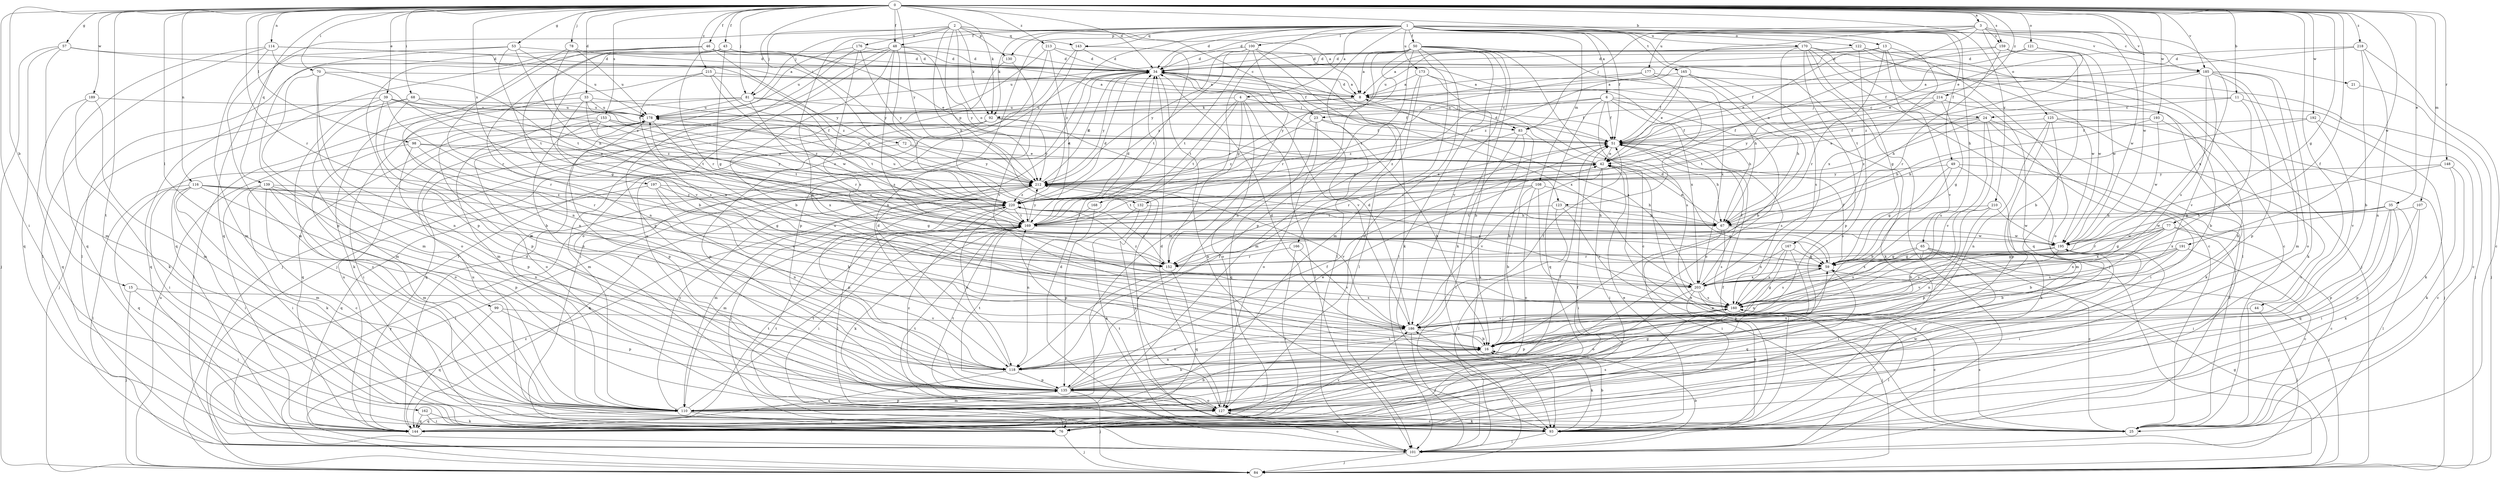 strict digraph  {
0;
1;
2;
3;
4;
6;
8;
11;
13;
15;
16;
21;
23;
24;
25;
33;
34;
35;
39;
42;
43;
44;
46;
48;
49;
50;
51;
53;
57;
59;
65;
67;
68;
70;
72;
76;
77;
78;
81;
83;
84;
92;
93;
98;
99;
100;
101;
107;
108;
110;
114;
116;
118;
121;
122;
123;
125;
127;
130;
132;
135;
139;
143;
144;
148;
152;
153;
159;
160;
162;
165;
166;
167;
168;
169;
170;
173;
176;
177;
178;
185;
186;
189;
191;
192;
193;
195;
197;
203;
210;
212;
213;
214;
215;
218;
220;
0 -> 3  [label=a];
0 -> 11  [label=b];
0 -> 13  [label=b];
0 -> 15  [label=b];
0 -> 33  [label=d];
0 -> 34  [label=d];
0 -> 35  [label=e];
0 -> 39  [label=e];
0 -> 42  [label=e];
0 -> 43  [label=f];
0 -> 44  [label=f];
0 -> 46  [label=f];
0 -> 48  [label=f];
0 -> 53  [label=g];
0 -> 57  [label=g];
0 -> 59  [label=g];
0 -> 68  [label=i];
0 -> 70  [label=i];
0 -> 72  [label=i];
0 -> 76  [label=i];
0 -> 77  [label=j];
0 -> 78  [label=j];
0 -> 81  [label=j];
0 -> 92  [label=k];
0 -> 98  [label=l];
0 -> 99  [label=l];
0 -> 107  [label=m];
0 -> 114  [label=n];
0 -> 116  [label=n];
0 -> 121  [label=o];
0 -> 139  [label=q];
0 -> 148  [label=r];
0 -> 152  [label=r];
0 -> 153  [label=s];
0 -> 159  [label=s];
0 -> 162  [label=t];
0 -> 185  [label=v];
0 -> 189  [label=w];
0 -> 191  [label=w];
0 -> 192  [label=w];
0 -> 193  [label=w];
0 -> 195  [label=w];
0 -> 197  [label=x];
0 -> 210  [label=y];
0 -> 212  [label=y];
0 -> 213  [label=z];
0 -> 214  [label=z];
0 -> 215  [label=z];
0 -> 218  [label=z];
1 -> 4  [label=a];
1 -> 6  [label=a];
1 -> 21  [label=c];
1 -> 34  [label=d];
1 -> 48  [label=f];
1 -> 49  [label=f];
1 -> 50  [label=f];
1 -> 51  [label=f];
1 -> 65  [label=h];
1 -> 81  [label=j];
1 -> 92  [label=k];
1 -> 100  [label=l];
1 -> 108  [label=m];
1 -> 118  [label=n];
1 -> 122  [label=o];
1 -> 130  [label=p];
1 -> 143  [label=q];
1 -> 152  [label=r];
1 -> 165  [label=t];
1 -> 166  [label=t];
1 -> 167  [label=t];
1 -> 170  [label=u];
1 -> 173  [label=u];
1 -> 185  [label=v];
1 -> 203  [label=x];
1 -> 220  [label=z];
2 -> 8  [label=a];
2 -> 16  [label=b];
2 -> 23  [label=c];
2 -> 67  [label=h];
2 -> 81  [label=j];
2 -> 92  [label=k];
2 -> 123  [label=o];
2 -> 130  [label=p];
2 -> 132  [label=p];
2 -> 143  [label=q];
2 -> 144  [label=q];
2 -> 176  [label=u];
3 -> 34  [label=d];
3 -> 83  [label=j];
3 -> 123  [label=o];
3 -> 125  [label=o];
3 -> 159  [label=s];
3 -> 177  [label=u];
3 -> 185  [label=v];
3 -> 195  [label=w];
3 -> 203  [label=x];
3 -> 212  [label=y];
4 -> 83  [label=j];
4 -> 101  [label=l];
4 -> 127  [label=o];
4 -> 132  [label=p];
4 -> 168  [label=t];
4 -> 169  [label=t];
4 -> 178  [label=u];
6 -> 23  [label=c];
6 -> 24  [label=c];
6 -> 51  [label=f];
6 -> 67  [label=h];
6 -> 127  [label=o];
6 -> 144  [label=q];
6 -> 160  [label=s];
6 -> 220  [label=z];
8 -> 34  [label=d];
8 -> 51  [label=f];
8 -> 83  [label=j];
8 -> 92  [label=k];
8 -> 178  [label=u];
11 -> 24  [label=c];
11 -> 25  [label=c];
11 -> 83  [label=j];
11 -> 160  [label=s];
13 -> 34  [label=d];
13 -> 42  [label=e];
13 -> 127  [label=o];
13 -> 144  [label=q];
13 -> 152  [label=r];
13 -> 186  [label=v];
13 -> 220  [label=z];
15 -> 76  [label=i];
15 -> 84  [label=j];
15 -> 160  [label=s];
16 -> 34  [label=d];
16 -> 93  [label=k];
16 -> 118  [label=n];
21 -> 84  [label=j];
23 -> 16  [label=b];
23 -> 51  [label=f];
23 -> 127  [label=o];
23 -> 144  [label=q];
23 -> 220  [label=z];
24 -> 42  [label=e];
24 -> 51  [label=f];
24 -> 76  [label=i];
24 -> 93  [label=k];
24 -> 160  [label=s];
24 -> 186  [label=v];
24 -> 220  [label=z];
25 -> 42  [label=e];
25 -> 160  [label=s];
25 -> 169  [label=t];
33 -> 93  [label=k];
33 -> 169  [label=t];
33 -> 178  [label=u];
33 -> 203  [label=x];
33 -> 212  [label=y];
33 -> 220  [label=z];
34 -> 8  [label=a];
34 -> 76  [label=i];
34 -> 93  [label=k];
34 -> 186  [label=v];
34 -> 203  [label=x];
34 -> 212  [label=y];
35 -> 67  [label=h];
35 -> 76  [label=i];
35 -> 93  [label=k];
35 -> 135  [label=p];
35 -> 144  [label=q];
35 -> 195  [label=w];
35 -> 203  [label=x];
39 -> 25  [label=c];
39 -> 51  [label=f];
39 -> 135  [label=p];
39 -> 144  [label=q];
39 -> 152  [label=r];
39 -> 178  [label=u];
39 -> 220  [label=z];
42 -> 34  [label=d];
42 -> 76  [label=i];
42 -> 186  [label=v];
42 -> 212  [label=y];
43 -> 34  [label=d];
43 -> 42  [label=e];
43 -> 59  [label=g];
43 -> 118  [label=n];
43 -> 144  [label=q];
43 -> 152  [label=r];
43 -> 186  [label=v];
44 -> 101  [label=l];
44 -> 186  [label=v];
46 -> 16  [label=b];
46 -> 34  [label=d];
46 -> 51  [label=f];
46 -> 101  [label=l];
46 -> 118  [label=n];
46 -> 135  [label=p];
46 -> 212  [label=y];
46 -> 220  [label=z];
48 -> 16  [label=b];
48 -> 34  [label=d];
48 -> 110  [label=m];
48 -> 127  [label=o];
48 -> 160  [label=s];
48 -> 169  [label=t];
48 -> 178  [label=u];
48 -> 212  [label=y];
49 -> 16  [label=b];
49 -> 25  [label=c];
49 -> 59  [label=g];
49 -> 93  [label=k];
49 -> 212  [label=y];
50 -> 8  [label=a];
50 -> 25  [label=c];
50 -> 34  [label=d];
50 -> 93  [label=k];
50 -> 101  [label=l];
50 -> 110  [label=m];
50 -> 118  [label=n];
50 -> 127  [label=o];
50 -> 135  [label=p];
50 -> 152  [label=r];
50 -> 178  [label=u];
50 -> 186  [label=v];
50 -> 203  [label=x];
51 -> 42  [label=e];
51 -> 67  [label=h];
51 -> 152  [label=r];
51 -> 160  [label=s];
53 -> 34  [label=d];
53 -> 67  [label=h];
53 -> 110  [label=m];
53 -> 135  [label=p];
53 -> 169  [label=t];
53 -> 178  [label=u];
57 -> 34  [label=d];
57 -> 84  [label=j];
57 -> 110  [label=m];
57 -> 144  [label=q];
57 -> 212  [label=y];
59 -> 34  [label=d];
59 -> 51  [label=f];
59 -> 144  [label=q];
59 -> 160  [label=s];
59 -> 203  [label=x];
65 -> 25  [label=c];
65 -> 59  [label=g];
65 -> 76  [label=i];
65 -> 84  [label=j];
65 -> 160  [label=s];
65 -> 203  [label=x];
67 -> 42  [label=e];
67 -> 76  [label=i];
67 -> 160  [label=s];
67 -> 195  [label=w];
68 -> 16  [label=b];
68 -> 84  [label=j];
68 -> 110  [label=m];
68 -> 178  [label=u];
68 -> 220  [label=z];
70 -> 8  [label=a];
70 -> 59  [label=g];
70 -> 110  [label=m];
70 -> 118  [label=n];
70 -> 127  [label=o];
72 -> 42  [label=e];
72 -> 76  [label=i];
72 -> 212  [label=y];
76 -> 84  [label=j];
76 -> 169  [label=t];
77 -> 16  [label=b];
77 -> 25  [label=c];
77 -> 59  [label=g];
77 -> 76  [label=i];
77 -> 152  [label=r];
77 -> 195  [label=w];
77 -> 203  [label=x];
78 -> 34  [label=d];
78 -> 152  [label=r];
78 -> 178  [label=u];
78 -> 220  [label=z];
81 -> 51  [label=f];
81 -> 101  [label=l];
81 -> 110  [label=m];
81 -> 152  [label=r];
81 -> 169  [label=t];
81 -> 178  [label=u];
83 -> 16  [label=b];
83 -> 93  [label=k];
83 -> 101  [label=l];
83 -> 220  [label=z];
84 -> 59  [label=g];
84 -> 178  [label=u];
84 -> 186  [label=v];
84 -> 212  [label=y];
84 -> 220  [label=z];
92 -> 51  [label=f];
92 -> 110  [label=m];
92 -> 135  [label=p];
92 -> 144  [label=q];
92 -> 212  [label=y];
93 -> 16  [label=b];
93 -> 42  [label=e];
93 -> 51  [label=f];
93 -> 101  [label=l];
93 -> 169  [label=t];
93 -> 178  [label=u];
93 -> 212  [label=y];
98 -> 42  [label=e];
98 -> 127  [label=o];
98 -> 135  [label=p];
98 -> 152  [label=r];
98 -> 212  [label=y];
99 -> 135  [label=p];
99 -> 144  [label=q];
99 -> 186  [label=v];
100 -> 34  [label=d];
100 -> 93  [label=k];
100 -> 101  [label=l];
100 -> 110  [label=m];
100 -> 169  [label=t];
100 -> 212  [label=y];
100 -> 220  [label=z];
101 -> 16  [label=b];
101 -> 34  [label=d];
101 -> 42  [label=e];
101 -> 84  [label=j];
101 -> 127  [label=o];
107 -> 67  [label=h];
107 -> 101  [label=l];
107 -> 135  [label=p];
108 -> 16  [label=b];
108 -> 67  [label=h];
108 -> 76  [label=i];
108 -> 127  [label=o];
108 -> 169  [label=t];
108 -> 220  [label=z];
110 -> 16  [label=b];
110 -> 25  [label=c];
110 -> 51  [label=f];
110 -> 59  [label=g];
110 -> 76  [label=i];
110 -> 135  [label=p];
110 -> 144  [label=q];
110 -> 169  [label=t];
110 -> 212  [label=y];
114 -> 8  [label=a];
114 -> 34  [label=d];
114 -> 101  [label=l];
114 -> 110  [label=m];
114 -> 144  [label=q];
114 -> 169  [label=t];
116 -> 59  [label=g];
116 -> 76  [label=i];
116 -> 101  [label=l];
116 -> 110  [label=m];
116 -> 135  [label=p];
116 -> 144  [label=q];
116 -> 160  [label=s];
116 -> 220  [label=z];
118 -> 34  [label=d];
118 -> 51  [label=f];
118 -> 135  [label=p];
118 -> 144  [label=q];
118 -> 160  [label=s];
121 -> 34  [label=d];
121 -> 51  [label=f];
121 -> 195  [label=w];
121 -> 220  [label=z];
122 -> 25  [label=c];
122 -> 34  [label=d];
122 -> 84  [label=j];
122 -> 101  [label=l];
122 -> 127  [label=o];
122 -> 178  [label=u];
123 -> 67  [label=h];
123 -> 101  [label=l];
123 -> 160  [label=s];
123 -> 169  [label=t];
125 -> 25  [label=c];
125 -> 51  [label=f];
125 -> 84  [label=j];
125 -> 110  [label=m];
125 -> 118  [label=n];
125 -> 135  [label=p];
127 -> 34  [label=d];
127 -> 93  [label=k];
127 -> 169  [label=t];
127 -> 220  [label=z];
130 -> 84  [label=j];
130 -> 186  [label=v];
132 -> 67  [label=h];
132 -> 93  [label=k];
132 -> 135  [label=p];
135 -> 16  [label=b];
135 -> 42  [label=e];
135 -> 51  [label=f];
135 -> 84  [label=j];
135 -> 110  [label=m];
135 -> 127  [label=o];
135 -> 169  [label=t];
139 -> 25  [label=c];
139 -> 76  [label=i];
139 -> 93  [label=k];
139 -> 110  [label=m];
139 -> 118  [label=n];
139 -> 186  [label=v];
139 -> 220  [label=z];
143 -> 34  [label=d];
143 -> 101  [label=l];
143 -> 135  [label=p];
143 -> 169  [label=t];
144 -> 34  [label=d];
144 -> 51  [label=f];
144 -> 160  [label=s];
144 -> 169  [label=t];
144 -> 178  [label=u];
144 -> 186  [label=v];
144 -> 195  [label=w];
148 -> 25  [label=c];
148 -> 59  [label=g];
148 -> 93  [label=k];
148 -> 212  [label=y];
152 -> 144  [label=q];
152 -> 220  [label=z];
153 -> 42  [label=e];
153 -> 51  [label=f];
153 -> 76  [label=i];
153 -> 118  [label=n];
153 -> 127  [label=o];
153 -> 169  [label=t];
153 -> 220  [label=z];
159 -> 16  [label=b];
159 -> 34  [label=d];
159 -> 51  [label=f];
159 -> 152  [label=r];
159 -> 195  [label=w];
160 -> 25  [label=c];
160 -> 59  [label=g];
160 -> 101  [label=l];
160 -> 135  [label=p];
160 -> 186  [label=v];
162 -> 76  [label=i];
162 -> 93  [label=k];
162 -> 144  [label=q];
165 -> 8  [label=a];
165 -> 16  [label=b];
165 -> 42  [label=e];
165 -> 51  [label=f];
165 -> 67  [label=h];
165 -> 93  [label=k];
166 -> 76  [label=i];
166 -> 152  [label=r];
166 -> 186  [label=v];
167 -> 59  [label=g];
167 -> 118  [label=n];
167 -> 135  [label=p];
167 -> 160  [label=s];
167 -> 203  [label=x];
168 -> 118  [label=n];
168 -> 169  [label=t];
169 -> 34  [label=d];
169 -> 76  [label=i];
169 -> 93  [label=k];
169 -> 195  [label=w];
169 -> 212  [label=y];
170 -> 8  [label=a];
170 -> 25  [label=c];
170 -> 34  [label=d];
170 -> 59  [label=g];
170 -> 84  [label=j];
170 -> 101  [label=l];
170 -> 135  [label=p];
170 -> 160  [label=s];
170 -> 195  [label=w];
173 -> 8  [label=a];
173 -> 16  [label=b];
173 -> 101  [label=l];
173 -> 110  [label=m];
173 -> 203  [label=x];
176 -> 34  [label=d];
176 -> 127  [label=o];
176 -> 135  [label=p];
176 -> 160  [label=s];
176 -> 212  [label=y];
177 -> 8  [label=a];
177 -> 84  [label=j];
177 -> 169  [label=t];
177 -> 212  [label=y];
178 -> 51  [label=f];
178 -> 135  [label=p];
178 -> 144  [label=q];
178 -> 203  [label=x];
185 -> 8  [label=a];
185 -> 67  [label=h];
185 -> 93  [label=k];
185 -> 110  [label=m];
185 -> 127  [label=o];
185 -> 135  [label=p];
185 -> 160  [label=s];
185 -> 186  [label=v];
186 -> 16  [label=b];
186 -> 34  [label=d];
186 -> 51  [label=f];
186 -> 101  [label=l];
186 -> 118  [label=n];
186 -> 178  [label=u];
189 -> 93  [label=k];
189 -> 110  [label=m];
189 -> 144  [label=q];
189 -> 178  [label=u];
191 -> 16  [label=b];
191 -> 25  [label=c];
191 -> 59  [label=g];
191 -> 160  [label=s];
191 -> 203  [label=x];
192 -> 51  [label=f];
192 -> 67  [label=h];
192 -> 93  [label=k];
192 -> 186  [label=v];
193 -> 16  [label=b];
193 -> 51  [label=f];
193 -> 67  [label=h];
193 -> 195  [label=w];
195 -> 59  [label=g];
195 -> 76  [label=i];
195 -> 127  [label=o];
195 -> 152  [label=r];
195 -> 160  [label=s];
195 -> 186  [label=v];
197 -> 16  [label=b];
197 -> 59  [label=g];
197 -> 118  [label=n];
197 -> 144  [label=q];
197 -> 220  [label=z];
203 -> 8  [label=a];
203 -> 51  [label=f];
203 -> 84  [label=j];
203 -> 93  [label=k];
203 -> 127  [label=o];
203 -> 160  [label=s];
203 -> 220  [label=z];
210 -> 16  [label=b];
210 -> 118  [label=n];
210 -> 135  [label=p];
210 -> 169  [label=t];
210 -> 195  [label=w];
212 -> 34  [label=d];
212 -> 42  [label=e];
212 -> 101  [label=l];
212 -> 110  [label=m];
212 -> 127  [label=o];
212 -> 135  [label=p];
212 -> 144  [label=q];
212 -> 186  [label=v];
212 -> 203  [label=x];
212 -> 220  [label=z];
213 -> 34  [label=d];
213 -> 67  [label=h];
213 -> 84  [label=j];
213 -> 127  [label=o];
213 -> 169  [label=t];
214 -> 16  [label=b];
214 -> 59  [label=g];
214 -> 169  [label=t];
214 -> 178  [label=u];
214 -> 212  [label=y];
215 -> 8  [label=a];
215 -> 118  [label=n];
215 -> 160  [label=s];
215 -> 169  [label=t];
215 -> 195  [label=w];
218 -> 16  [label=b];
218 -> 25  [label=c];
218 -> 34  [label=d];
218 -> 42  [label=e];
218 -> 118  [label=n];
220 -> 34  [label=d];
220 -> 59  [label=g];
220 -> 67  [label=h];
220 -> 76  [label=i];
220 -> 101  [label=l];
220 -> 110  [label=m];
220 -> 118  [label=n];
220 -> 169  [label=t];
220 -> 178  [label=u];
}
